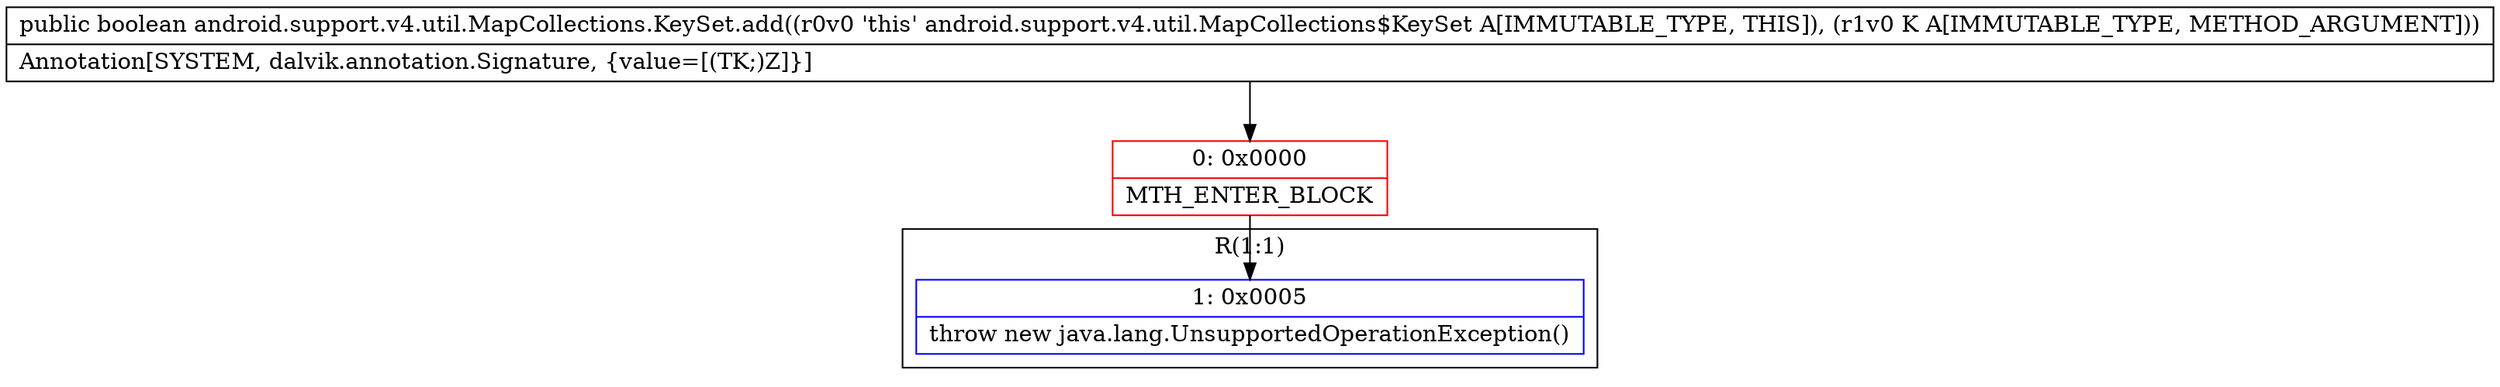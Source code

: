 digraph "CFG forandroid.support.v4.util.MapCollections.KeySet.add(Ljava\/lang\/Object;)Z" {
subgraph cluster_Region_751027122 {
label = "R(1:1)";
node [shape=record,color=blue];
Node_1 [shape=record,label="{1\:\ 0x0005|throw new java.lang.UnsupportedOperationException()\l}"];
}
Node_0 [shape=record,color=red,label="{0\:\ 0x0000|MTH_ENTER_BLOCK\l}"];
MethodNode[shape=record,label="{public boolean android.support.v4.util.MapCollections.KeySet.add((r0v0 'this' android.support.v4.util.MapCollections$KeySet A[IMMUTABLE_TYPE, THIS]), (r1v0 K A[IMMUTABLE_TYPE, METHOD_ARGUMENT]))  | Annotation[SYSTEM, dalvik.annotation.Signature, \{value=[(TK;)Z]\}]\l}"];
MethodNode -> Node_0;
Node_0 -> Node_1;
}

